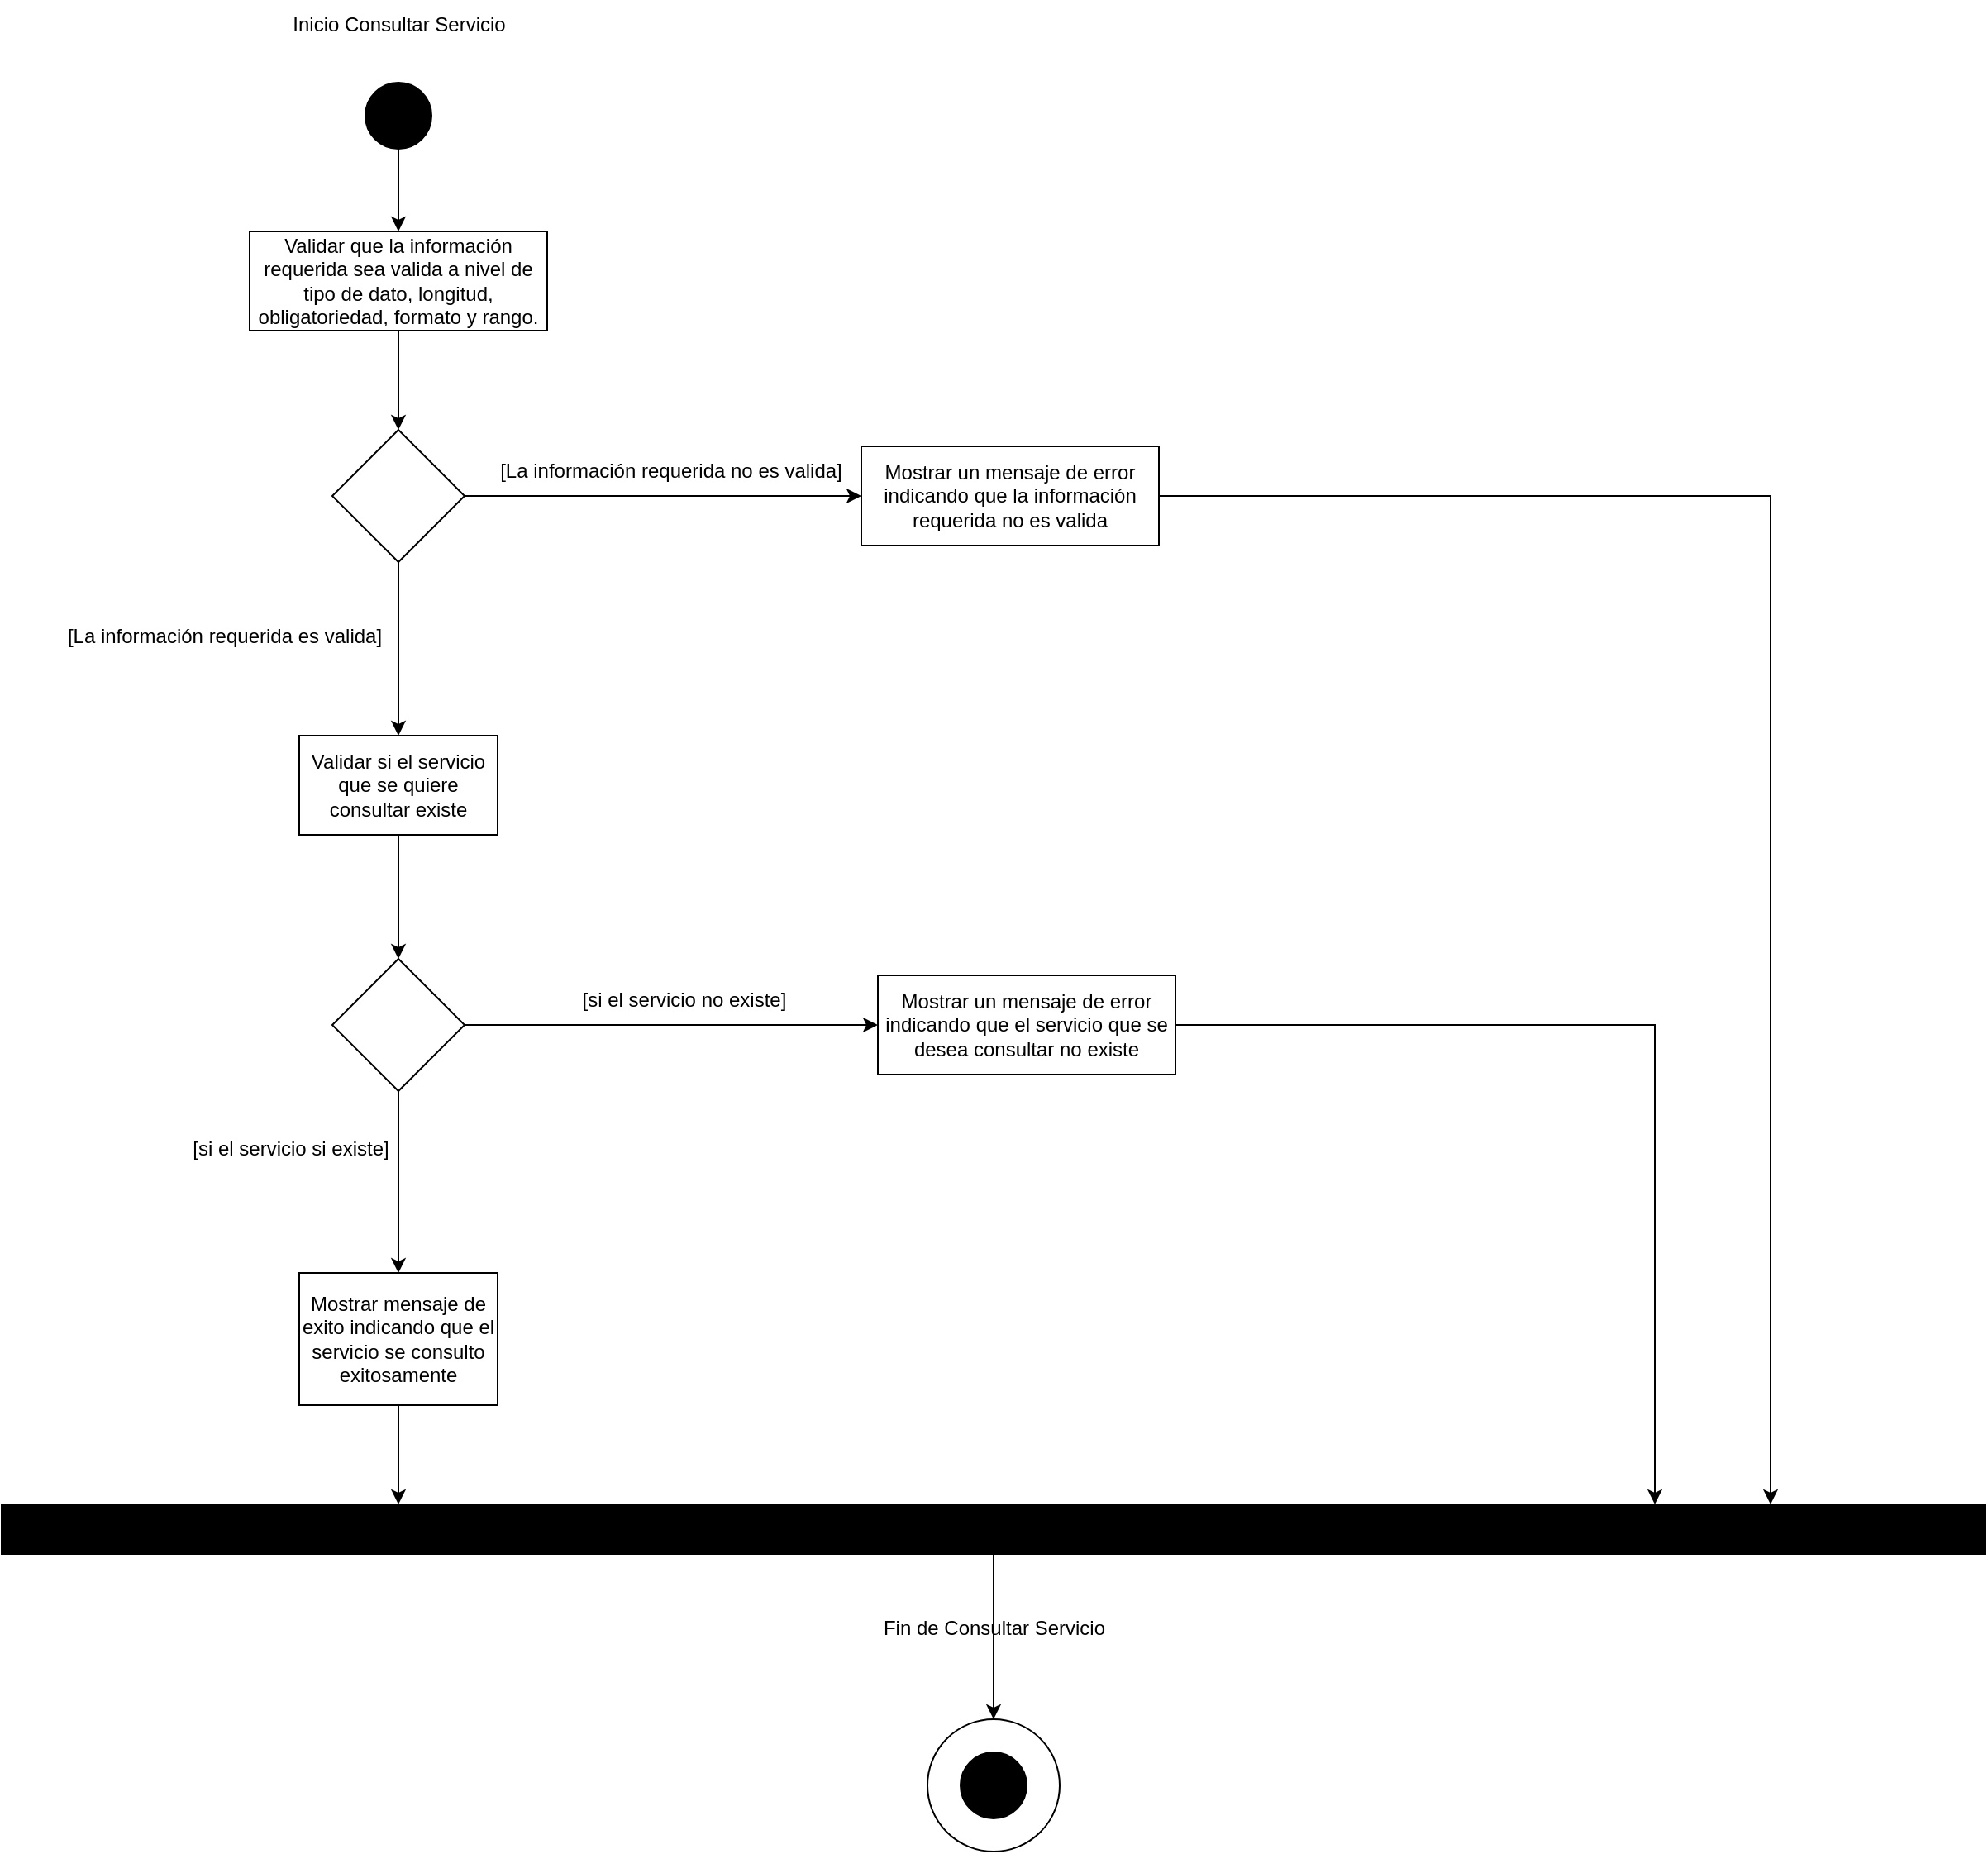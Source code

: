 <mxfile version="23.0.2" type="device">
  <diagram name="Página-1" id="x9CmnGcBnZ_YHvCdk06k">
    <mxGraphModel dx="3627" dy="1310" grid="1" gridSize="10" guides="1" tooltips="1" connect="1" arrows="1" fold="1" page="1" pageScale="1" pageWidth="827" pageHeight="1169" math="0" shadow="0">
      <root>
        <mxCell id="0" />
        <mxCell id="1" parent="0" />
        <mxCell id="I10mN_lkF9MRb2houSes-4" style="edgeStyle=orthogonalEdgeStyle;rounded=0;orthogonalLoop=1;jettySize=auto;html=1;" parent="1" source="I10mN_lkF9MRb2houSes-1" target="I10mN_lkF9MRb2houSes-5" edge="1">
          <mxGeometry relative="1" as="geometry">
            <mxPoint x="190" y="290" as="targetPoint" />
          </mxGeometry>
        </mxCell>
        <mxCell id="I10mN_lkF9MRb2houSes-1" value="" style="ellipse;whiteSpace=wrap;html=1;aspect=fixed;fillColor=#000000;" parent="1" vertex="1">
          <mxGeometry x="170" y="190" width="40" height="40" as="geometry" />
        </mxCell>
        <mxCell id="I10mN_lkF9MRb2houSes-2" value="Inicio Consultar Servicio" style="text;html=1;strokeColor=none;fillColor=none;align=center;verticalAlign=middle;whiteSpace=wrap;rounded=0;" parent="1" vertex="1">
          <mxGeometry x="122.5" y="140" width="135" height="30" as="geometry" />
        </mxCell>
        <mxCell id="I10mN_lkF9MRb2houSes-7" style="edgeStyle=orthogonalEdgeStyle;rounded=0;orthogonalLoop=1;jettySize=auto;html=1;" parent="1" source="I10mN_lkF9MRb2houSes-5" target="I10mN_lkF9MRb2houSes-6" edge="1">
          <mxGeometry relative="1" as="geometry" />
        </mxCell>
        <mxCell id="I10mN_lkF9MRb2houSes-5" value="Validar que la información requerida sea valida a nivel de tipo de dato, longitud, obligatoriedad, formato y rango." style="rounded=0;whiteSpace=wrap;html=1;" parent="1" vertex="1">
          <mxGeometry x="100" y="280" width="180" height="60" as="geometry" />
        </mxCell>
        <mxCell id="I10mN_lkF9MRb2houSes-9" style="edgeStyle=orthogonalEdgeStyle;rounded=0;orthogonalLoop=1;jettySize=auto;html=1;" parent="1" source="I10mN_lkF9MRb2houSes-6" target="I10mN_lkF9MRb2houSes-11" edge="1">
          <mxGeometry relative="1" as="geometry">
            <mxPoint x="470" y="440" as="targetPoint" />
          </mxGeometry>
        </mxCell>
        <mxCell id="I10mN_lkF9MRb2houSes-13" style="edgeStyle=orthogonalEdgeStyle;rounded=0;orthogonalLoop=1;jettySize=auto;html=1;" parent="1" source="I10mN_lkF9MRb2houSes-6" target="I10mN_lkF9MRb2houSes-12" edge="1">
          <mxGeometry relative="1" as="geometry" />
        </mxCell>
        <mxCell id="I10mN_lkF9MRb2houSes-6" value="" style="rhombus;whiteSpace=wrap;html=1;" parent="1" vertex="1">
          <mxGeometry x="150" y="400" width="80" height="80" as="geometry" />
        </mxCell>
        <mxCell id="I10mN_lkF9MRb2houSes-10" value="[La información requerida no es valida]" style="text;html=1;strokeColor=none;fillColor=none;align=center;verticalAlign=middle;whiteSpace=wrap;rounded=0;" parent="1" vertex="1">
          <mxGeometry x="250" y="410" width="210" height="30" as="geometry" />
        </mxCell>
        <mxCell id="I10mN_lkF9MRb2houSes-60" style="edgeStyle=orthogonalEdgeStyle;rounded=0;orthogonalLoop=1;jettySize=auto;html=1;exitX=1;exitY=0.5;exitDx=0;exitDy=0;" parent="1" source="I10mN_lkF9MRb2houSes-11" target="I10mN_lkF9MRb2houSes-49" edge="1">
          <mxGeometry relative="1" as="geometry">
            <Array as="points">
              <mxPoint x="1020" y="440" />
            </Array>
            <mxPoint x="1110" y="440" as="sourcePoint" />
            <mxPoint x="1020" y="1710" as="targetPoint" />
          </mxGeometry>
        </mxCell>
        <mxCell id="I10mN_lkF9MRb2houSes-11" value="Mostrar un mensaje de error indicando que la información requerida no es valida" style="rounded=0;whiteSpace=wrap;html=1;" parent="1" vertex="1">
          <mxGeometry x="470" y="410" width="180" height="60" as="geometry" />
        </mxCell>
        <mxCell id="I10mN_lkF9MRb2houSes-16" style="edgeStyle=orthogonalEdgeStyle;rounded=0;orthogonalLoop=1;jettySize=auto;html=1;" parent="1" source="I10mN_lkF9MRb2houSes-12" target="I10mN_lkF9MRb2houSes-15" edge="1">
          <mxGeometry relative="1" as="geometry" />
        </mxCell>
        <mxCell id="I10mN_lkF9MRb2houSes-12" value="Validar si el servicio que se quiere consultar existe" style="rounded=0;whiteSpace=wrap;html=1;" parent="1" vertex="1">
          <mxGeometry x="130" y="585" width="120" height="60" as="geometry" />
        </mxCell>
        <mxCell id="I10mN_lkF9MRb2houSes-14" value="[La información requerida es valida]" style="text;html=1;strokeColor=none;fillColor=none;align=center;verticalAlign=middle;whiteSpace=wrap;rounded=0;" parent="1" vertex="1">
          <mxGeometry x="-20" y="510" width="210" height="30" as="geometry" />
        </mxCell>
        <mxCell id="I10mN_lkF9MRb2houSes-18" style="edgeStyle=orthogonalEdgeStyle;rounded=0;orthogonalLoop=1;jettySize=auto;html=1;" parent="1" source="I10mN_lkF9MRb2houSes-15" target="I10mN_lkF9MRb2houSes-17" edge="1">
          <mxGeometry relative="1" as="geometry" />
        </mxCell>
        <mxCell id="I10mN_lkF9MRb2houSes-21" style="edgeStyle=orthogonalEdgeStyle;rounded=0;orthogonalLoop=1;jettySize=auto;html=1;" parent="1" source="I10mN_lkF9MRb2houSes-15" edge="1">
          <mxGeometry relative="1" as="geometry">
            <mxPoint x="190" y="910" as="targetPoint" />
          </mxGeometry>
        </mxCell>
        <mxCell id="I10mN_lkF9MRb2houSes-15" value="" style="rhombus;whiteSpace=wrap;html=1;" parent="1" vertex="1">
          <mxGeometry x="150" y="720" width="80" height="80" as="geometry" />
        </mxCell>
        <mxCell id="I10mN_lkF9MRb2houSes-59" style="edgeStyle=orthogonalEdgeStyle;rounded=0;orthogonalLoop=1;jettySize=auto;html=1;" parent="1" source="I10mN_lkF9MRb2houSes-17" target="I10mN_lkF9MRb2houSes-49" edge="1">
          <mxGeometry relative="1" as="geometry">
            <Array as="points">
              <mxPoint x="950" y="760" />
            </Array>
            <mxPoint x="950" y="1700" as="targetPoint" />
          </mxGeometry>
        </mxCell>
        <mxCell id="I10mN_lkF9MRb2houSes-17" value="Mostrar un mensaje de error indicando que el servicio que se desea consultar no existe" style="rounded=0;whiteSpace=wrap;html=1;" parent="1" vertex="1">
          <mxGeometry x="480" y="730" width="180" height="60" as="geometry" />
        </mxCell>
        <mxCell id="I10mN_lkF9MRb2houSes-19" value="[si el servicio no existe]" style="text;html=1;strokeColor=none;fillColor=none;align=center;verticalAlign=middle;whiteSpace=wrap;rounded=0;" parent="1" vertex="1">
          <mxGeometry x="257.5" y="730" width="210" height="30" as="geometry" />
        </mxCell>
        <mxCell id="I10mN_lkF9MRb2houSes-22" value="[si el servicio si existe]" style="text;html=1;strokeColor=none;fillColor=none;align=center;verticalAlign=middle;whiteSpace=wrap;rounded=0;" parent="1" vertex="1">
          <mxGeometry x="20" y="820" width="210" height="30" as="geometry" />
        </mxCell>
        <mxCell id="I10mN_lkF9MRb2houSes-47" value="Mostrar mensaje de exito indicando que el servicio se consulto exitosamente" style="rounded=0;whiteSpace=wrap;html=1;" parent="1" vertex="1">
          <mxGeometry x="130" y="910" width="120" height="80" as="geometry" />
        </mxCell>
        <mxCell id="uY2GZrnFG4u4bRt9zj5L-2" style="edgeStyle=orthogonalEdgeStyle;rounded=0;orthogonalLoop=1;jettySize=auto;html=1;exitX=0.5;exitY=1;exitDx=0;exitDy=0;" parent="1" source="I10mN_lkF9MRb2houSes-49" target="I10mN_lkF9MRb2houSes-50" edge="1">
          <mxGeometry relative="1" as="geometry" />
        </mxCell>
        <mxCell id="I10mN_lkF9MRb2houSes-49" value="" style="rounded=0;whiteSpace=wrap;html=1;fillColor=#000000;" parent="1" vertex="1">
          <mxGeometry x="-50" y="1050" width="1200" height="30" as="geometry" />
        </mxCell>
        <mxCell id="I10mN_lkF9MRb2houSes-50" value="" style="ellipse;whiteSpace=wrap;html=1;aspect=fixed;" parent="1" vertex="1">
          <mxGeometry x="510" y="1180" width="80" height="80" as="geometry" />
        </mxCell>
        <mxCell id="I10mN_lkF9MRb2houSes-52" value="" style="ellipse;whiteSpace=wrap;html=1;aspect=fixed;fillColor=#000000;" parent="1" vertex="1">
          <mxGeometry x="530" y="1200" width="40" height="40" as="geometry" />
        </mxCell>
        <mxCell id="I10mN_lkF9MRb2houSes-53" value="Fin de Consultar Servicio" style="text;html=1;align=center;verticalAlign=middle;resizable=0;points=[];autosize=1;strokeColor=none;fillColor=none;" parent="1" vertex="1">
          <mxGeometry x="470" y="1110" width="160" height="30" as="geometry" />
        </mxCell>
        <mxCell id="uY2GZrnFG4u4bRt9zj5L-1" style="edgeStyle=orthogonalEdgeStyle;rounded=0;orthogonalLoop=1;jettySize=auto;html=1;exitX=0.5;exitY=1;exitDx=0;exitDy=0;entryX=0.2;entryY=0;entryDx=0;entryDy=0;entryPerimeter=0;" parent="1" source="I10mN_lkF9MRb2houSes-47" target="I10mN_lkF9MRb2houSes-49" edge="1">
          <mxGeometry relative="1" as="geometry" />
        </mxCell>
      </root>
    </mxGraphModel>
  </diagram>
</mxfile>
